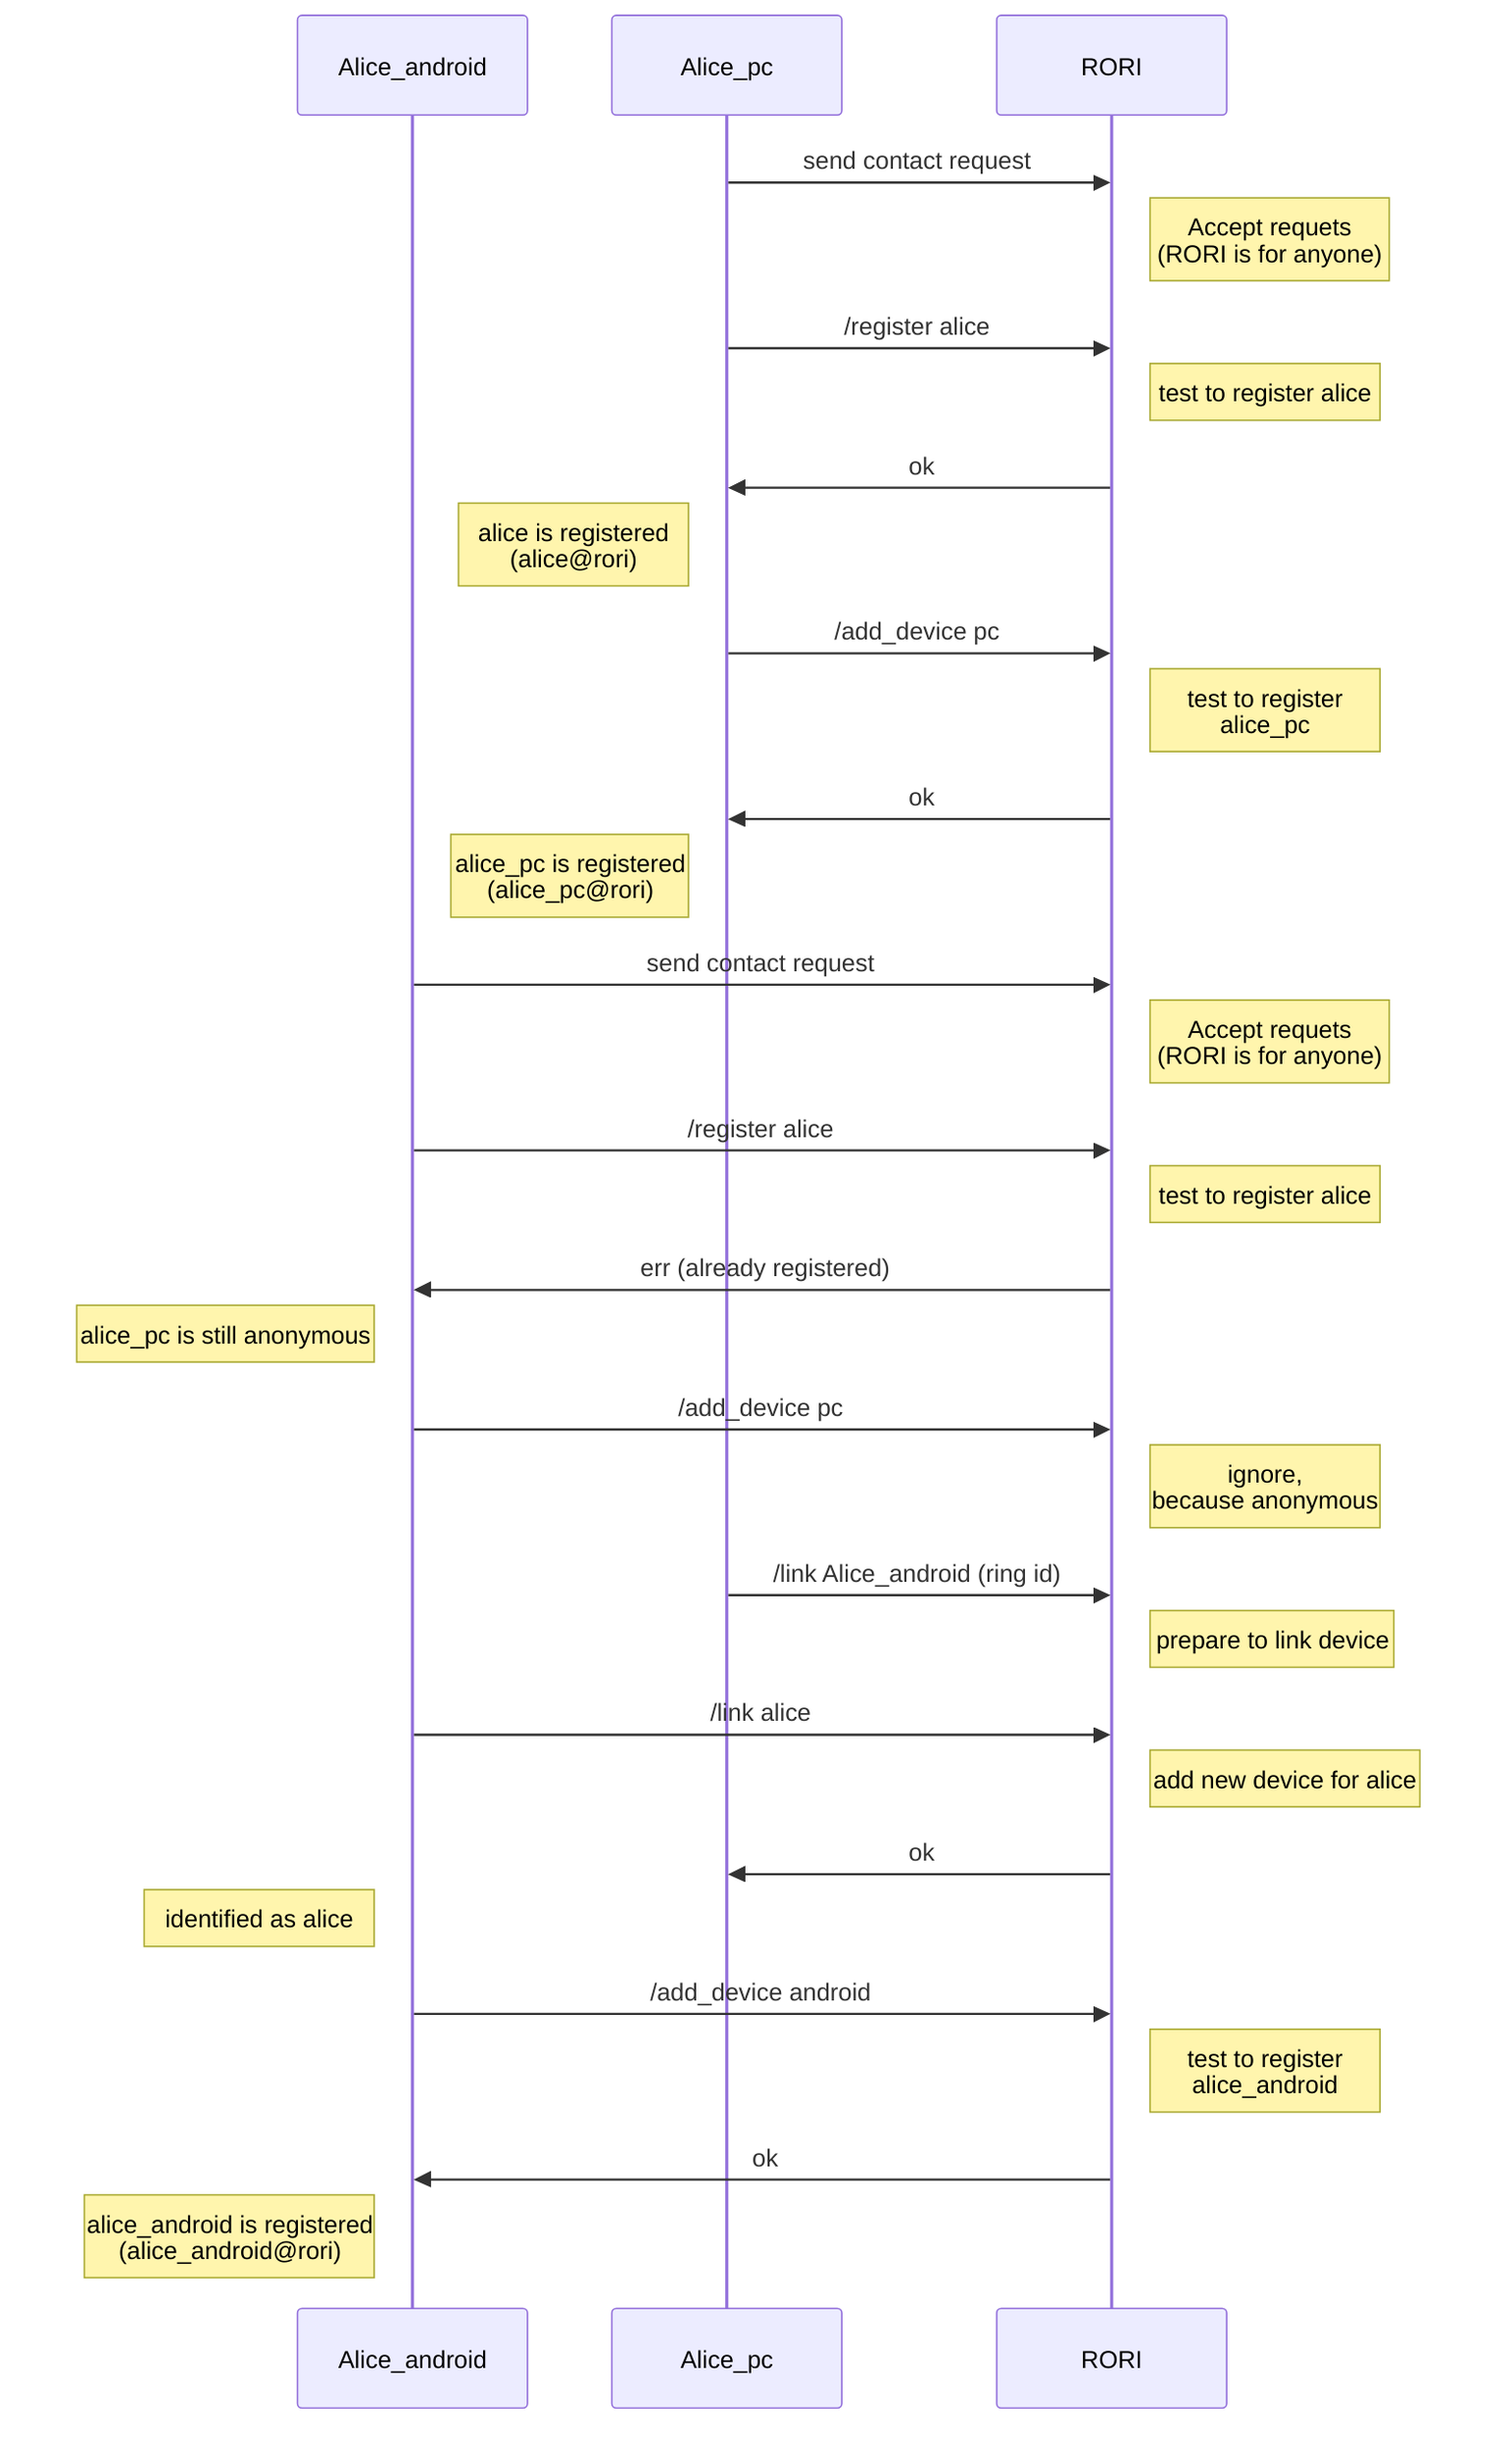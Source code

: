 sequenceDiagram
    participant Alice_android
    participant Alice_pc
    participant RORI

    Alice_pc->>RORI:  send contact request
    Note right of RORI: Accept requets<br>(RORI is for anyone)

    Alice_pc->>RORI:  /register alice
    Note right of RORI: test to register alice
    RORI->>Alice_pc: ok
    Note left of Alice_pc: alice is registered<br>(alice@rori)
    Alice_pc->>RORI:  /add_device pc
    Note right of RORI: test to register<br>alice_pc
    RORI->>Alice_pc: ok
    Note left of Alice_pc: alice_pc is registered<br>(alice_pc@rori)



    Alice_android->>RORI:  send contact request
    Note right of RORI: Accept requets<br>(RORI is for anyone)
    Alice_android->>RORI:  /register alice
    Note right of RORI: test to register alice
    RORI->>Alice_android: err (already registered)
    Note left of Alice_android: alice_pc is still anonymous
    Alice_android->>RORI:  /add_device pc
    Note right of RORI: ignore,<br>because anonymous

    Alice_pc->>RORI:  /link Alice_android (ring id)
    Note right of RORI: prepare to link device
    Alice_android->>RORI:  /link alice
    Note right of RORI: add new device for alice
    RORI->>Alice_pc: ok
    Note left of Alice_android: identified as alice
    Alice_android->>RORI:  /add_device android
    Note right of RORI: test to register<br>alice_android
    RORI->>Alice_android: ok
    Note left of Alice_android: alice_android is registered<br>(alice_android@rori)